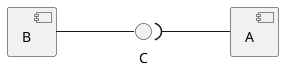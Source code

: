 @startuml
left to right direction
hide circle
skinparam classAttributeIconSize 0
Component B
Component A
interface C

B -- C
C )-- A
@enduml

